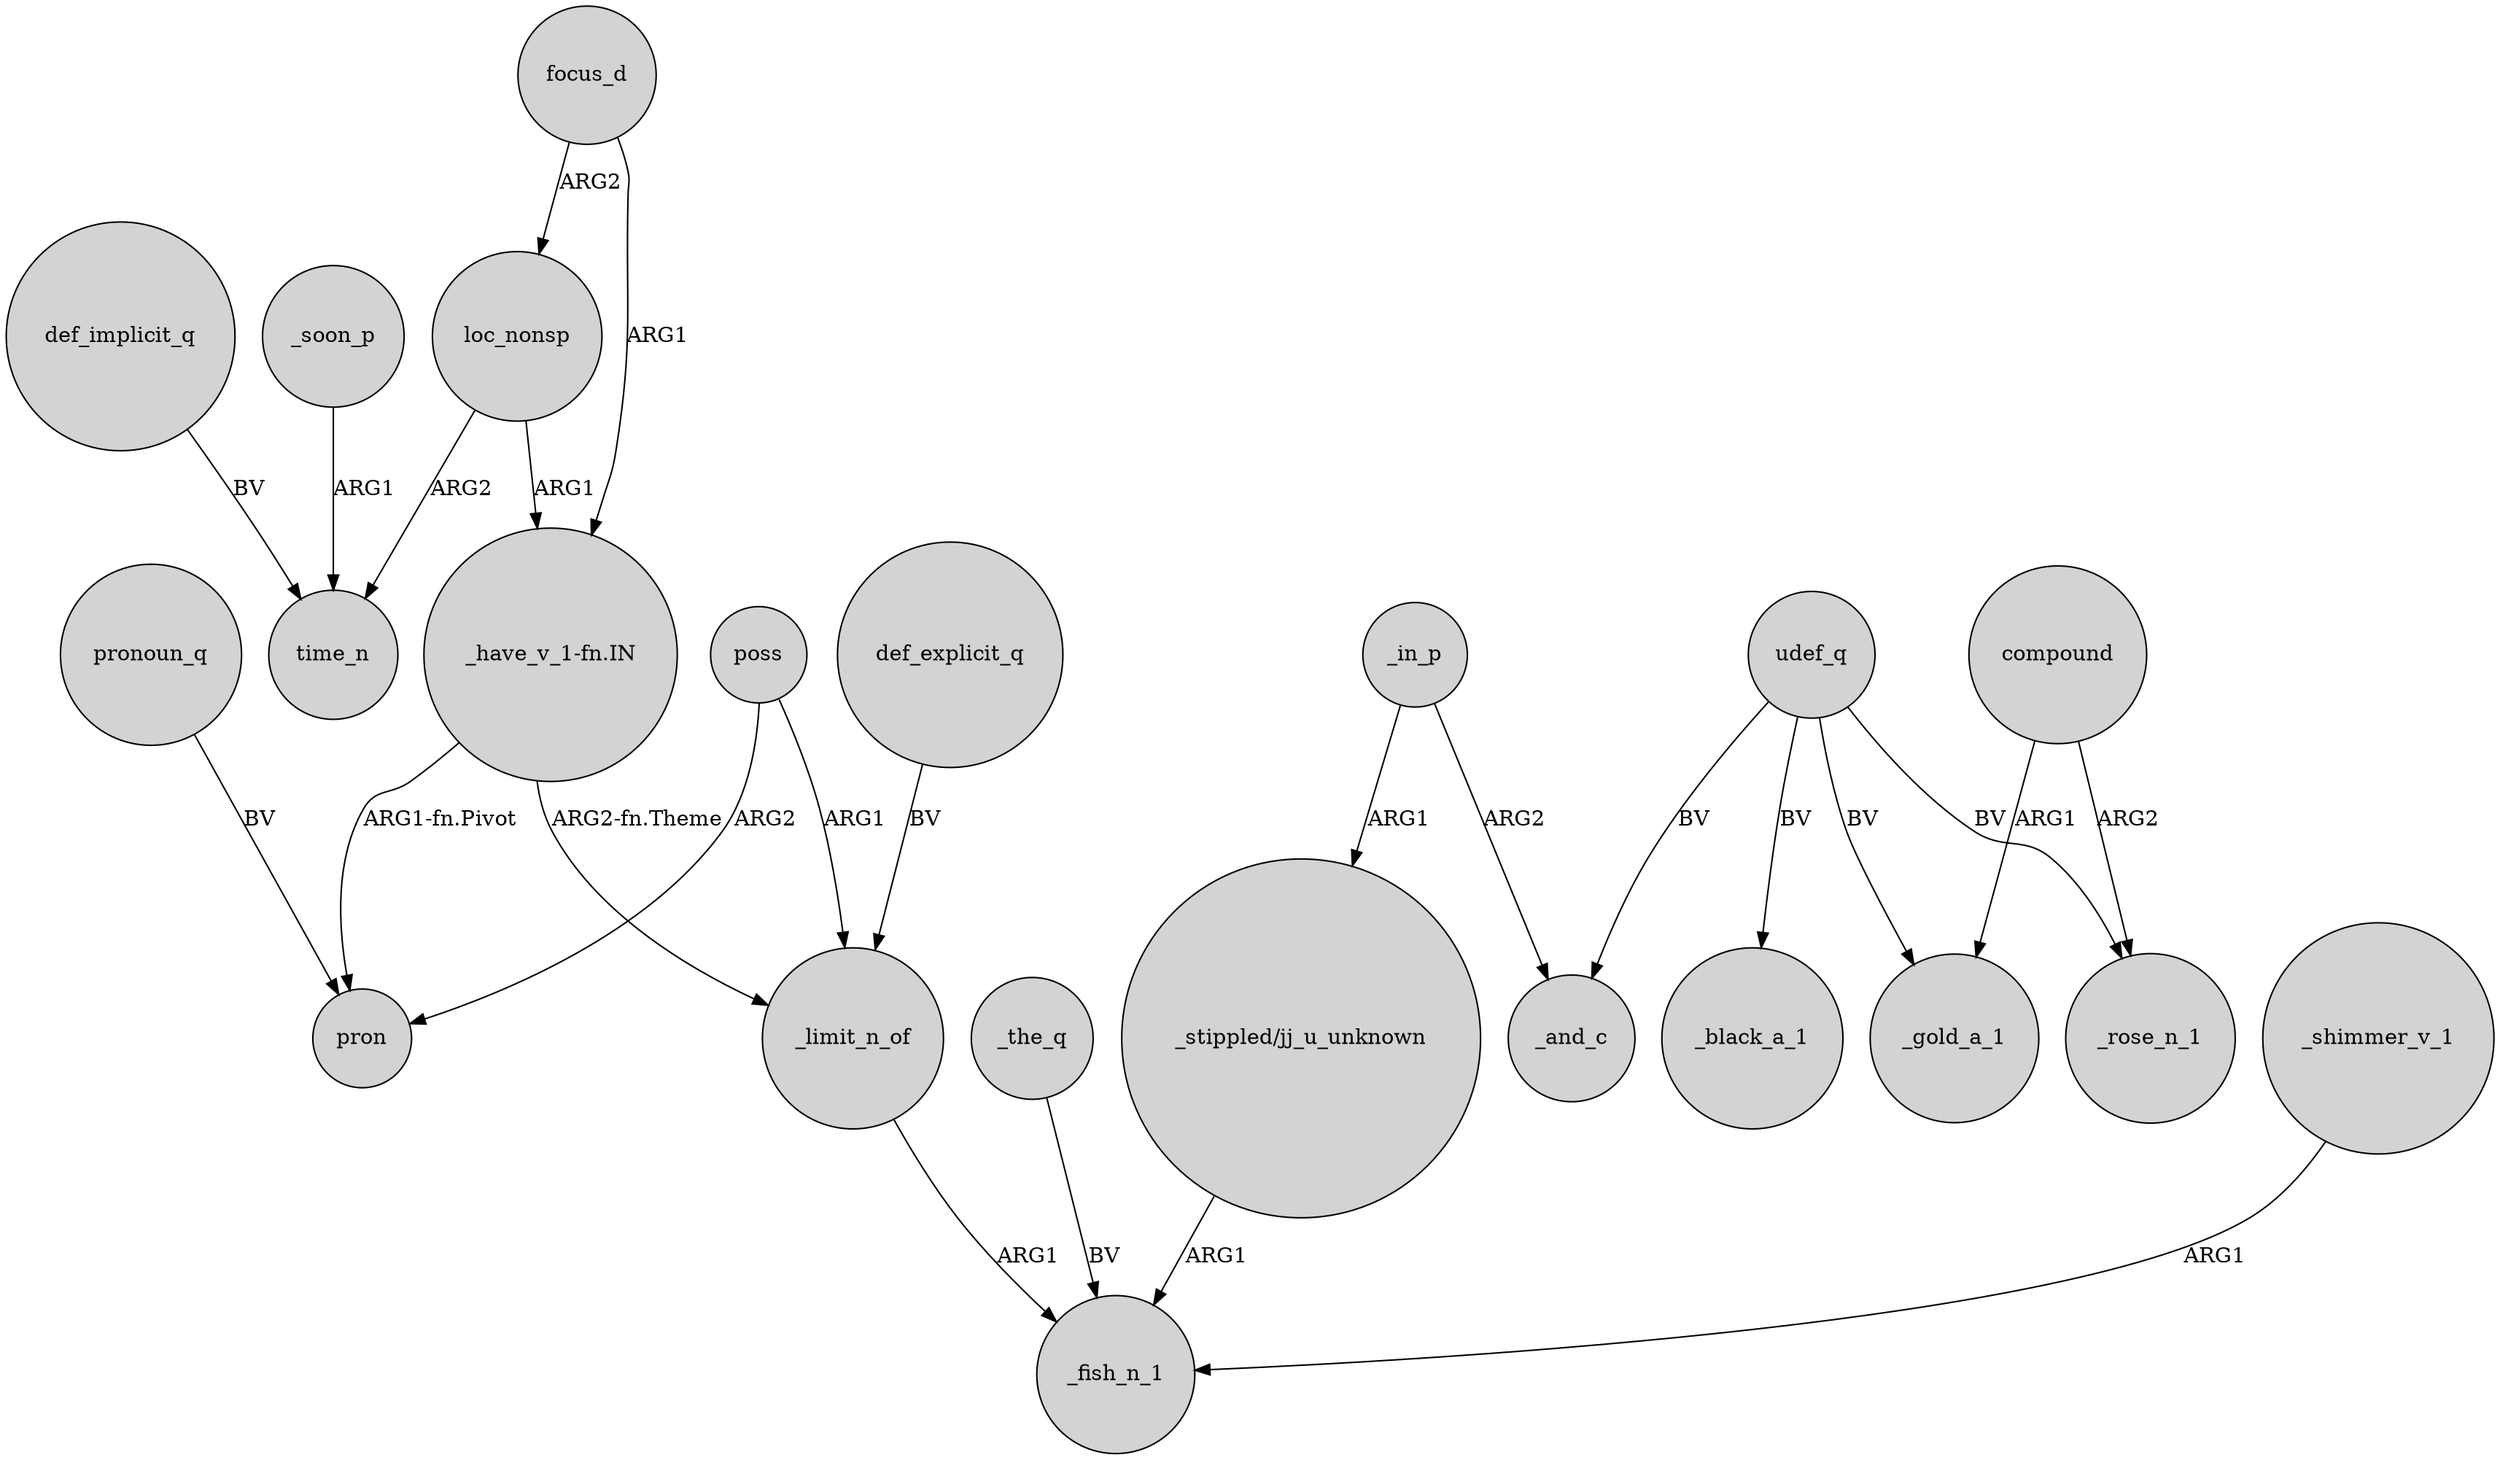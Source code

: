 digraph {
	node [shape=circle style=filled]
	focus_d -> "_have_v_1-fn.IN" [label=ARG1]
	loc_nonsp -> "_have_v_1-fn.IN" [label=ARG1]
	compound -> _rose_n_1 [label=ARG2]
	focus_d -> loc_nonsp [label=ARG2]
	poss -> pron [label=ARG2]
	udef_q -> _black_a_1 [label=BV]
	udef_q -> _rose_n_1 [label=BV]
	_the_q -> _fish_n_1 [label=BV]
	_in_p -> "_stippled/jj_u_unknown" [label=ARG1]
	udef_q -> _gold_a_1 [label=BV]
	"_have_v_1-fn.IN" -> pron [label="ARG1-fn.Pivot"]
	loc_nonsp -> time_n [label=ARG2]
	poss -> _limit_n_of [label=ARG1]
	pronoun_q -> pron [label=BV]
	"_have_v_1-fn.IN" -> _limit_n_of [label="ARG2-fn.Theme"]
	compound -> _gold_a_1 [label=ARG1]
	_soon_p -> time_n [label=ARG1]
	udef_q -> _and_c [label=BV]
	def_explicit_q -> _limit_n_of [label=BV]
	"_stippled/jj_u_unknown" -> _fish_n_1 [label=ARG1]
	_in_p -> _and_c [label=ARG2]
	_shimmer_v_1 -> _fish_n_1 [label=ARG1]
	def_implicit_q -> time_n [label=BV]
	_limit_n_of -> _fish_n_1 [label=ARG1]
}
